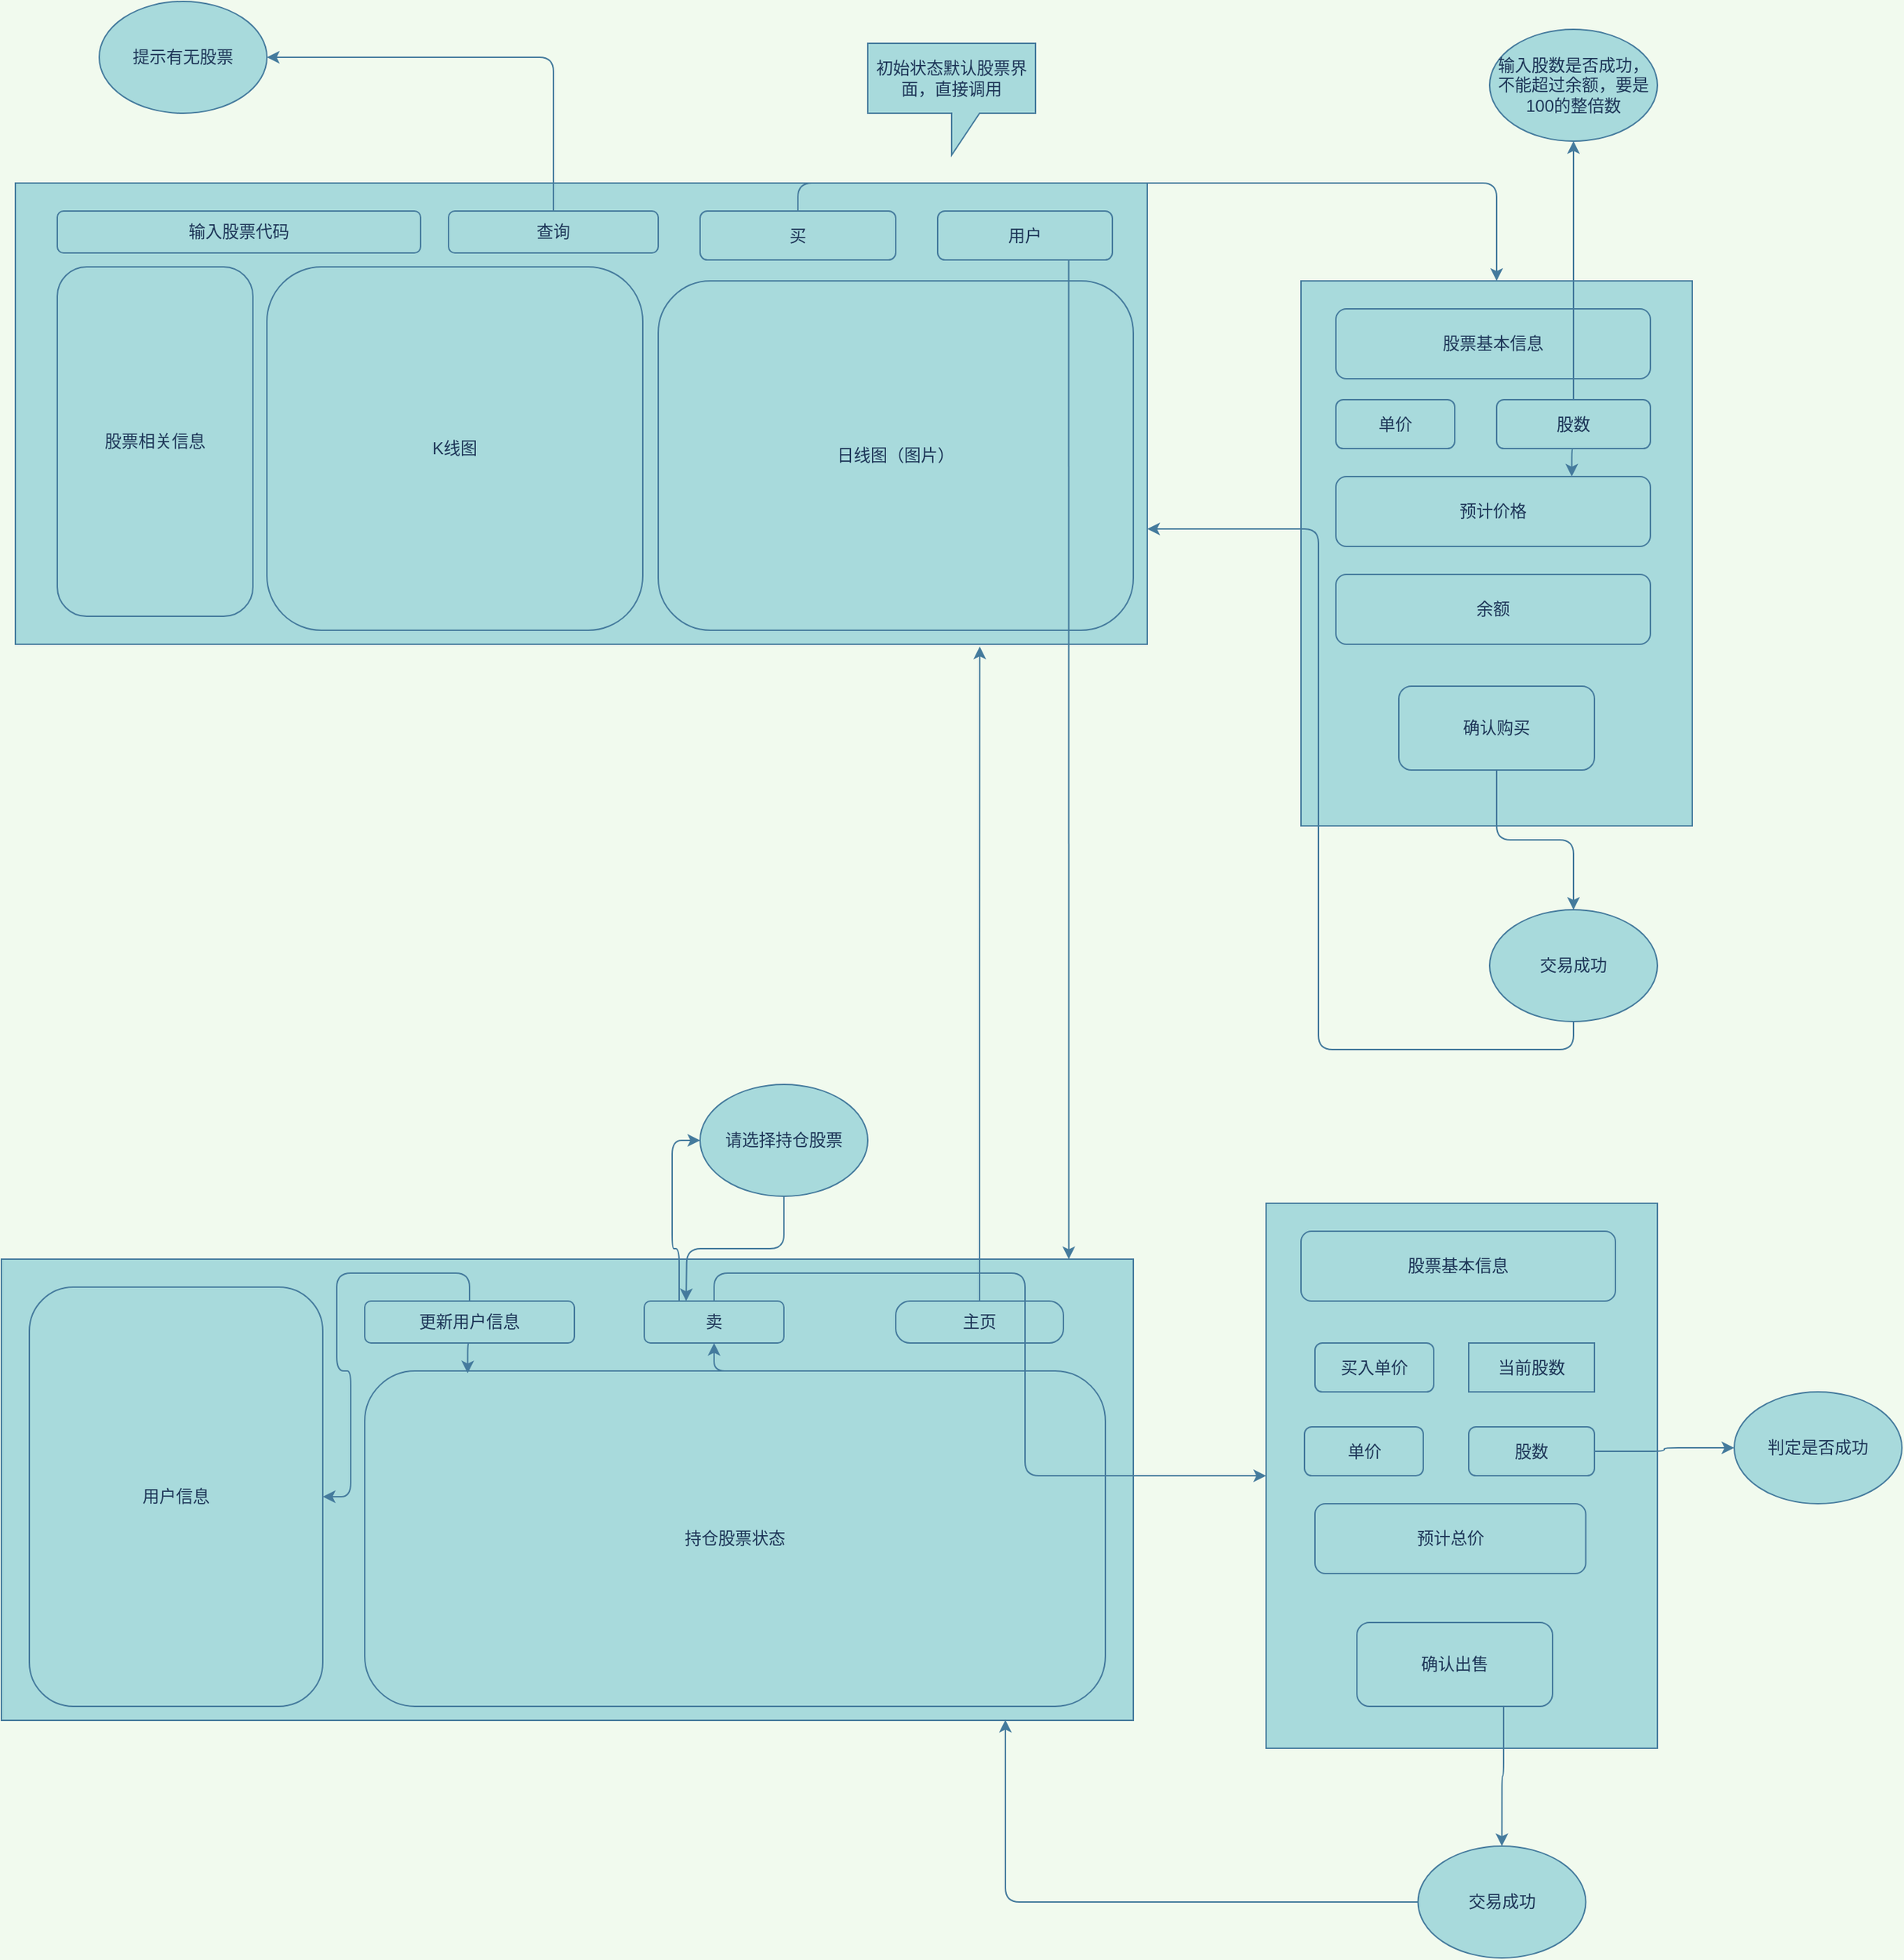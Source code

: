 <mxfile version="13.6.10" type="device"><diagram id="bjJwNGDT_q05Eu2Riklu" name="Page-1"><mxGraphModel dx="1483" dy="783" grid="1" gridSize="10" guides="1" tooltips="1" connect="1" arrows="1" fold="1" page="1" pageScale="1" pageWidth="2339" pageHeight="3300" background="#F1FAEE" math="0" shadow="0"><root><mxCell id="0"/><mxCell id="1" parent="0"/><mxCell id="jHJOKZJKr09kS8B5rXs1-30" value="c" style="rounded=0;whiteSpace=wrap;html=1;fillColor=#A8DADC;strokeColor=#457B9D;fontColor=#1D3557;" parent="1" vertex="1"><mxGeometry x="310" y="180" width="810" height="330" as="geometry"/></mxCell><mxCell id="jHJOKZJKr09kS8B5rXs1-32" value="" style="rounded=0;whiteSpace=wrap;html=1;fillColor=#A8DADC;strokeColor=#457B9D;fontColor=#1D3557;" parent="1" vertex="1"><mxGeometry x="300" y="950" width="810" height="330" as="geometry"/></mxCell><mxCell id="jHJOKZJKr09kS8B5rXs1-45" value="输入股票代码" style="rounded=1;whiteSpace=wrap;html=1;fillColor=#A8DADC;strokeColor=#457B9D;fontColor=#1D3557;" parent="1" vertex="1"><mxGeometry x="340" y="200" width="260" height="30" as="geometry"/></mxCell><mxCell id="jHJOKZJKr09kS8B5rXs1-46" value="股票相关信息" style="rounded=1;whiteSpace=wrap;html=1;fillColor=#A8DADC;strokeColor=#457B9D;fontColor=#1D3557;" parent="1" vertex="1"><mxGeometry x="340" y="240" width="140" height="250" as="geometry"/></mxCell><mxCell id="jHJOKZJKr09kS8B5rXs1-52" value="K线图" style="rounded=1;whiteSpace=wrap;html=1;fillColor=#A8DADC;strokeColor=#457B9D;fontColor=#1D3557;" parent="1" vertex="1"><mxGeometry x="490" y="240" width="269" height="260" as="geometry"/></mxCell><mxCell id="jHJOKZJKr09kS8B5rXs1-53" value="日线图（图片）" style="rounded=1;whiteSpace=wrap;html=1;fillColor=#A8DADC;strokeColor=#457B9D;fontColor=#1D3557;" parent="1" vertex="1"><mxGeometry x="770" y="250" width="340" height="250" as="geometry"/></mxCell><mxCell id="jBmurquIxoSsvVn-A01K-44" style="edgeStyle=orthogonalEdgeStyle;curved=0;rounded=1;sketch=0;orthogonalLoop=1;jettySize=auto;html=1;exitX=0.75;exitY=1;exitDx=0;exitDy=0;entryX=0.943;entryY=0;entryDx=0;entryDy=0;entryPerimeter=0;strokeColor=#457B9D;fillColor=#A8DADC;fontColor=#1D3557;" edge="1" parent="1" source="jHJOKZJKr09kS8B5rXs1-54" target="jHJOKZJKr09kS8B5rXs1-32"><mxGeometry relative="1" as="geometry"/></mxCell><mxCell id="jHJOKZJKr09kS8B5rXs1-54" value="用户" style="rounded=1;whiteSpace=wrap;html=1;fillColor=#A8DADC;strokeColor=#457B9D;fontColor=#1D3557;" parent="1" vertex="1"><mxGeometry x="970" y="200" width="125" height="35" as="geometry"/></mxCell><mxCell id="jBmurquIxoSsvVn-A01K-40" style="edgeStyle=orthogonalEdgeStyle;curved=0;rounded=1;sketch=0;orthogonalLoop=1;jettySize=auto;html=1;exitX=0.5;exitY=0;exitDx=0;exitDy=0;entryX=0.852;entryY=1.005;entryDx=0;entryDy=0;entryPerimeter=0;strokeColor=#457B9D;fillColor=#A8DADC;fontColor=#1D3557;" edge="1" parent="1" source="jHJOKZJKr09kS8B5rXs1-64" target="jHJOKZJKr09kS8B5rXs1-30"><mxGeometry relative="1" as="geometry"/></mxCell><mxCell id="jHJOKZJKr09kS8B5rXs1-64" value="主页" style="rounded=1;whiteSpace=wrap;html=1;arcSize=34;fillColor=#A8DADC;strokeColor=#457B9D;fontColor=#1D3557;" parent="1" vertex="1"><mxGeometry x="940" y="980" width="120" height="30" as="geometry"/></mxCell><mxCell id="jBmurquIxoSsvVn-A01K-66" style="edgeStyle=orthogonalEdgeStyle;curved=0;rounded=1;sketch=0;orthogonalLoop=1;jettySize=auto;html=1;exitX=0.5;exitY=0;exitDx=0;exitDy=0;entryX=0.5;entryY=1;entryDx=0;entryDy=0;strokeColor=#457B9D;fillColor=#A8DADC;fontColor=#1D3557;" edge="1" parent="1" source="jHJOKZJKr09kS8B5rXs1-66" target="jHJOKZJKr09kS8B5rXs1-71"><mxGeometry relative="1" as="geometry"/></mxCell><mxCell id="jHJOKZJKr09kS8B5rXs1-66" value="持仓股票状态" style="rounded=1;whiteSpace=wrap;html=1;fillColor=#A8DADC;strokeColor=#457B9D;fontColor=#1D3557;" parent="1" vertex="1"><mxGeometry x="560" y="1030" width="530" height="240" as="geometry"/></mxCell><mxCell id="jBmurquIxoSsvVn-A01K-61" style="edgeStyle=orthogonalEdgeStyle;curved=0;rounded=1;sketch=0;orthogonalLoop=1;jettySize=auto;html=1;exitX=0.5;exitY=0;exitDx=0;exitDy=0;strokeColor=#457B9D;fillColor=#A8DADC;fontColor=#1D3557;" edge="1" parent="1" source="jHJOKZJKr09kS8B5rXs1-71" target="jBmurquIxoSsvVn-A01K-51"><mxGeometry relative="1" as="geometry"/></mxCell><mxCell id="jBmurquIxoSsvVn-A01K-68" style="edgeStyle=orthogonalEdgeStyle;curved=0;rounded=1;sketch=0;orthogonalLoop=1;jettySize=auto;html=1;exitX=0.25;exitY=0;exitDx=0;exitDy=0;entryX=0;entryY=0.5;entryDx=0;entryDy=0;strokeColor=#457B9D;fillColor=#A8DADC;fontColor=#1D3557;" edge="1" parent="1" source="jHJOKZJKr09kS8B5rXs1-71" target="jBmurquIxoSsvVn-A01K-67"><mxGeometry relative="1" as="geometry"/></mxCell><mxCell id="jHJOKZJKr09kS8B5rXs1-71" value="卖" style="rounded=1;whiteSpace=wrap;html=1;fillColor=#A8DADC;strokeColor=#457B9D;fontColor=#1D3557;" parent="1" vertex="1"><mxGeometry x="760" y="980" width="100" height="30" as="geometry"/></mxCell><mxCell id="jHJOKZJKr09kS8B5rXs1-73" value="用户信息" style="rounded=1;whiteSpace=wrap;html=1;fillColor=#A8DADC;strokeColor=#457B9D;fontColor=#1D3557;" parent="1" vertex="1"><mxGeometry x="320" y="970" width="210" height="300" as="geometry"/></mxCell><mxCell id="jBmurquIxoSsvVn-A01K-4" style="edgeStyle=orthogonalEdgeStyle;curved=0;rounded=1;sketch=0;orthogonalLoop=1;jettySize=auto;html=1;exitX=0.5;exitY=0;exitDx=0;exitDy=0;entryX=1;entryY=0.5;entryDx=0;entryDy=0;strokeColor=#457B9D;fillColor=#A8DADC;fontColor=#1D3557;" edge="1" parent="1" source="jBmurquIxoSsvVn-A01K-2" target="jBmurquIxoSsvVn-A01K-3"><mxGeometry relative="1" as="geometry"/></mxCell><mxCell id="jBmurquIxoSsvVn-A01K-2" value="查询" style="rounded=1;whiteSpace=wrap;html=1;fillColor=#A8DADC;strokeColor=#457B9D;fontColor=#1D3557;" vertex="1" parent="1"><mxGeometry x="620" y="200" width="150" height="30" as="geometry"/></mxCell><mxCell id="jBmurquIxoSsvVn-A01K-3" value="提示有无股票" style="ellipse;whiteSpace=wrap;html=1;rounded=0;sketch=0;strokeColor=#457B9D;fillColor=#A8DADC;fontColor=#1D3557;" vertex="1" parent="1"><mxGeometry x="370" y="50" width="120" height="80" as="geometry"/></mxCell><mxCell id="jBmurquIxoSsvVn-A01K-41" style="edgeStyle=orthogonalEdgeStyle;curved=0;rounded=1;sketch=0;orthogonalLoop=1;jettySize=auto;html=1;exitX=0.5;exitY=0;exitDx=0;exitDy=0;entryX=0.5;entryY=0;entryDx=0;entryDy=0;strokeColor=#457B9D;fillColor=#A8DADC;fontColor=#1D3557;" edge="1" parent="1" source="jBmurquIxoSsvVn-A01K-8" target="jBmurquIxoSsvVn-A01K-20"><mxGeometry relative="1" as="geometry"/></mxCell><mxCell id="jBmurquIxoSsvVn-A01K-8" value="买" style="rounded=1;whiteSpace=wrap;html=1;fillColor=#A8DADC;strokeColor=#457B9D;fontColor=#1D3557;" vertex="1" parent="1"><mxGeometry x="800" y="200" width="140" height="35" as="geometry"/></mxCell><mxCell id="jBmurquIxoSsvVn-A01K-11" value="初始状态默认股票界面，直接调用" style="shape=callout;whiteSpace=wrap;html=1;perimeter=calloutPerimeter;rounded=0;sketch=0;strokeColor=#457B9D;fillColor=#A8DADC;fontColor=#1D3557;" vertex="1" parent="1"><mxGeometry x="920" y="80" width="120" height="80" as="geometry"/></mxCell><mxCell id="jBmurquIxoSsvVn-A01K-48" style="edgeStyle=orthogonalEdgeStyle;curved=0;rounded=1;sketch=0;orthogonalLoop=1;jettySize=auto;html=1;exitX=0.5;exitY=0;exitDx=0;exitDy=0;strokeColor=#457B9D;fillColor=#A8DADC;fontColor=#1D3557;" edge="1" parent="1" source="jBmurquIxoSsvVn-A01K-14" target="jHJOKZJKr09kS8B5rXs1-73"><mxGeometry relative="1" as="geometry"/></mxCell><mxCell id="jBmurquIxoSsvVn-A01K-49" style="edgeStyle=orthogonalEdgeStyle;curved=0;rounded=1;sketch=0;orthogonalLoop=1;jettySize=auto;html=1;exitX=0.5;exitY=1;exitDx=0;exitDy=0;entryX=0.139;entryY=0.007;entryDx=0;entryDy=0;entryPerimeter=0;strokeColor=#457B9D;fillColor=#A8DADC;fontColor=#1D3557;" edge="1" parent="1" source="jBmurquIxoSsvVn-A01K-14" target="jHJOKZJKr09kS8B5rXs1-66"><mxGeometry relative="1" as="geometry"/></mxCell><mxCell id="jBmurquIxoSsvVn-A01K-14" value="更新用户信息" style="rounded=1;whiteSpace=wrap;html=1;fillColor=#A8DADC;strokeColor=#457B9D;fontColor=#1D3557;" vertex="1" parent="1"><mxGeometry x="560" y="980" width="150" height="30" as="geometry"/></mxCell><mxCell id="jBmurquIxoSsvVn-A01K-20" value="" style="rounded=0;whiteSpace=wrap;html=1;sketch=0;strokeColor=#457B9D;fillColor=#A8DADC;fontColor=#1D3557;" vertex="1" parent="1"><mxGeometry x="1230" y="250" width="280" height="390" as="geometry"/></mxCell><mxCell id="jBmurquIxoSsvVn-A01K-22" value="股票基本信息" style="rounded=1;whiteSpace=wrap;html=1;sketch=0;strokeColor=#457B9D;fillColor=#A8DADC;fontColor=#1D3557;" vertex="1" parent="1"><mxGeometry x="1255" y="270" width="225" height="50" as="geometry"/></mxCell><mxCell id="jBmurquIxoSsvVn-A01K-23" value="单价" style="rounded=1;whiteSpace=wrap;html=1;sketch=0;strokeColor=#457B9D;fillColor=#A8DADC;fontColor=#1D3557;" vertex="1" parent="1"><mxGeometry x="1255" y="335" width="85" height="35" as="geometry"/></mxCell><mxCell id="jBmurquIxoSsvVn-A01K-45" style="edgeStyle=orthogonalEdgeStyle;curved=0;rounded=1;sketch=0;orthogonalLoop=1;jettySize=auto;html=1;exitX=0.5;exitY=1;exitDx=0;exitDy=0;entryX=0.75;entryY=0;entryDx=0;entryDy=0;strokeColor=#457B9D;fillColor=#A8DADC;fontColor=#1D3557;" edge="1" parent="1" source="jBmurquIxoSsvVn-A01K-24" target="jBmurquIxoSsvVn-A01K-29"><mxGeometry relative="1" as="geometry"/></mxCell><mxCell id="jBmurquIxoSsvVn-A01K-47" style="edgeStyle=orthogonalEdgeStyle;curved=0;rounded=1;sketch=0;orthogonalLoop=1;jettySize=auto;html=1;exitX=0.5;exitY=0;exitDx=0;exitDy=0;entryX=0.5;entryY=1;entryDx=0;entryDy=0;strokeColor=#457B9D;fillColor=#A8DADC;fontColor=#1D3557;" edge="1" parent="1" source="jBmurquIxoSsvVn-A01K-24" target="jBmurquIxoSsvVn-A01K-46"><mxGeometry relative="1" as="geometry"/></mxCell><mxCell id="jBmurquIxoSsvVn-A01K-24" value="股数" style="rounded=1;whiteSpace=wrap;html=1;sketch=0;strokeColor=#457B9D;fillColor=#A8DADC;fontColor=#1D3557;" vertex="1" parent="1"><mxGeometry x="1370" y="335" width="110" height="35" as="geometry"/></mxCell><mxCell id="jBmurquIxoSsvVn-A01K-29" value="预计价格" style="rounded=1;whiteSpace=wrap;html=1;sketch=0;strokeColor=#457B9D;fillColor=#A8DADC;fontColor=#1D3557;" vertex="1" parent="1"><mxGeometry x="1255" y="390" width="225" height="50" as="geometry"/></mxCell><mxCell id="jBmurquIxoSsvVn-A01K-30" value="余额" style="rounded=1;whiteSpace=wrap;html=1;sketch=0;strokeColor=#457B9D;fillColor=#A8DADC;fontColor=#1D3557;" vertex="1" parent="1"><mxGeometry x="1255" y="460" width="225" height="50" as="geometry"/></mxCell><mxCell id="jBmurquIxoSsvVn-A01K-71" style="edgeStyle=orthogonalEdgeStyle;curved=0;rounded=1;sketch=0;orthogonalLoop=1;jettySize=auto;html=1;exitX=0.5;exitY=1;exitDx=0;exitDy=0;entryX=0.5;entryY=0;entryDx=0;entryDy=0;strokeColor=#457B9D;fillColor=#A8DADC;fontColor=#1D3557;" edge="1" parent="1" source="jBmurquIxoSsvVn-A01K-31" target="jBmurquIxoSsvVn-A01K-70"><mxGeometry relative="1" as="geometry"/></mxCell><mxCell id="jBmurquIxoSsvVn-A01K-31" value="确认购买" style="rounded=1;whiteSpace=wrap;html=1;sketch=0;strokeColor=#457B9D;fillColor=#A8DADC;fontColor=#1D3557;" vertex="1" parent="1"><mxGeometry x="1300" y="540" width="140" height="60" as="geometry"/></mxCell><mxCell id="jBmurquIxoSsvVn-A01K-46" value="输入股数是否成功，不能超过余额，要是100的整倍数" style="ellipse;whiteSpace=wrap;html=1;rounded=0;sketch=0;strokeColor=#457B9D;fillColor=#A8DADC;fontColor=#1D3557;" vertex="1" parent="1"><mxGeometry x="1365" y="70" width="120" height="80" as="geometry"/></mxCell><mxCell id="jBmurquIxoSsvVn-A01K-51" value="" style="rounded=0;whiteSpace=wrap;html=1;sketch=0;strokeColor=#457B9D;fillColor=#A8DADC;fontColor=#1D3557;" vertex="1" parent="1"><mxGeometry x="1205" y="910" width="280" height="390" as="geometry"/></mxCell><mxCell id="jBmurquIxoSsvVn-A01K-52" value="股票基本信息" style="rounded=1;whiteSpace=wrap;html=1;sketch=0;strokeColor=#457B9D;fillColor=#A8DADC;fontColor=#1D3557;" vertex="1" parent="1"><mxGeometry x="1230" y="930" width="225" height="50" as="geometry"/></mxCell><mxCell id="jBmurquIxoSsvVn-A01K-53" value="单价" style="rounded=1;whiteSpace=wrap;html=1;sketch=0;strokeColor=#457B9D;fillColor=#A8DADC;fontColor=#1D3557;" vertex="1" parent="1"><mxGeometry x="1232.5" y="1070" width="85" height="35" as="geometry"/></mxCell><mxCell id="jBmurquIxoSsvVn-A01K-65" style="edgeStyle=orthogonalEdgeStyle;curved=0;rounded=1;sketch=0;orthogonalLoop=1;jettySize=auto;html=1;exitX=1;exitY=0.5;exitDx=0;exitDy=0;entryX=0;entryY=0.5;entryDx=0;entryDy=0;strokeColor=#457B9D;fillColor=#A8DADC;fontColor=#1D3557;" edge="1" parent="1" source="jBmurquIxoSsvVn-A01K-55" target="jBmurquIxoSsvVn-A01K-64"><mxGeometry relative="1" as="geometry"/></mxCell><mxCell id="jBmurquIxoSsvVn-A01K-55" value="股数" style="rounded=1;whiteSpace=wrap;html=1;sketch=0;strokeColor=#457B9D;fillColor=#A8DADC;fontColor=#1D3557;" vertex="1" parent="1"><mxGeometry x="1350" y="1070" width="90" height="35" as="geometry"/></mxCell><mxCell id="jBmurquIxoSsvVn-A01K-56" value="预计总价" style="rounded=1;whiteSpace=wrap;html=1;sketch=0;strokeColor=#457B9D;fillColor=#A8DADC;fontColor=#1D3557;" vertex="1" parent="1"><mxGeometry x="1240" y="1125" width="193.75" height="50" as="geometry"/></mxCell><mxCell id="jBmurquIxoSsvVn-A01K-74" style="edgeStyle=orthogonalEdgeStyle;curved=0;rounded=1;sketch=0;orthogonalLoop=1;jettySize=auto;html=1;exitX=0.75;exitY=1;exitDx=0;exitDy=0;entryX=0.5;entryY=0;entryDx=0;entryDy=0;strokeColor=#457B9D;fillColor=#A8DADC;fontColor=#1D3557;" edge="1" parent="1" source="jBmurquIxoSsvVn-A01K-58" target="jBmurquIxoSsvVn-A01K-72"><mxGeometry relative="1" as="geometry"/></mxCell><mxCell id="jBmurquIxoSsvVn-A01K-58" value="确认出售" style="rounded=1;whiteSpace=wrap;html=1;sketch=0;strokeColor=#457B9D;fillColor=#A8DADC;fontColor=#1D3557;" vertex="1" parent="1"><mxGeometry x="1270" y="1210" width="140" height="60" as="geometry"/></mxCell><mxCell id="jBmurquIxoSsvVn-A01K-59" value="买入单价" style="rounded=1;whiteSpace=wrap;html=1;sketch=0;strokeColor=#457B9D;fillColor=#A8DADC;fontColor=#1D3557;" vertex="1" parent="1"><mxGeometry x="1240" y="1010" width="85" height="35" as="geometry"/></mxCell><mxCell id="jBmurquIxoSsvVn-A01K-60" value="当前股数" style="rounded=1;whiteSpace=wrap;html=1;sketch=0;strokeColor=#457B9D;fillColor=#A8DADC;fontColor=#1D3557;arcSize=0;" vertex="1" parent="1"><mxGeometry x="1350" y="1010" width="90" height="35" as="geometry"/></mxCell><mxCell id="jBmurquIxoSsvVn-A01K-64" value="判定是否成功" style="ellipse;whiteSpace=wrap;html=1;rounded=0;sketch=0;strokeColor=#457B9D;fillColor=#A8DADC;fontColor=#1D3557;" vertex="1" parent="1"><mxGeometry x="1540" y="1045" width="120" height="80" as="geometry"/></mxCell><mxCell id="jBmurquIxoSsvVn-A01K-69" style="edgeStyle=orthogonalEdgeStyle;curved=0;rounded=1;sketch=0;orthogonalLoop=1;jettySize=auto;html=1;exitX=0.5;exitY=1;exitDx=0;exitDy=0;strokeColor=#457B9D;fillColor=#A8DADC;fontColor=#1D3557;" edge="1" parent="1" source="jBmurquIxoSsvVn-A01K-67"><mxGeometry relative="1" as="geometry"><mxPoint x="790" y="980" as="targetPoint"/></mxGeometry></mxCell><mxCell id="jBmurquIxoSsvVn-A01K-67" value="请选择持仓股票" style="ellipse;whiteSpace=wrap;html=1;rounded=0;sketch=0;strokeColor=#457B9D;fillColor=#A8DADC;fontColor=#1D3557;" vertex="1" parent="1"><mxGeometry x="800" y="825" width="120" height="80" as="geometry"/></mxCell><mxCell id="jBmurquIxoSsvVn-A01K-76" style="edgeStyle=orthogonalEdgeStyle;curved=0;rounded=1;sketch=0;orthogonalLoop=1;jettySize=auto;html=1;exitX=0.5;exitY=1;exitDx=0;exitDy=0;entryX=1;entryY=0.75;entryDx=0;entryDy=0;strokeColor=#457B9D;fillColor=#A8DADC;fontColor=#1D3557;" edge="1" parent="1" source="jBmurquIxoSsvVn-A01K-70" target="jHJOKZJKr09kS8B5rXs1-30"><mxGeometry relative="1" as="geometry"/></mxCell><mxCell id="jBmurquIxoSsvVn-A01K-70" value="交易成功" style="ellipse;whiteSpace=wrap;html=1;rounded=0;sketch=0;strokeColor=#457B9D;fillColor=#A8DADC;fontColor=#1D3557;" vertex="1" parent="1"><mxGeometry x="1365" y="700" width="120" height="80" as="geometry"/></mxCell><mxCell id="jBmurquIxoSsvVn-A01K-75" style="edgeStyle=orthogonalEdgeStyle;curved=0;rounded=1;sketch=0;orthogonalLoop=1;jettySize=auto;html=1;exitX=0;exitY=0.5;exitDx=0;exitDy=0;strokeColor=#457B9D;fillColor=#A8DADC;fontColor=#1D3557;entryX=0.887;entryY=0.999;entryDx=0;entryDy=0;entryPerimeter=0;" edge="1" parent="1" source="jBmurquIxoSsvVn-A01K-72" target="jHJOKZJKr09kS8B5rXs1-32"><mxGeometry relative="1" as="geometry"><mxPoint x="1020" y="1320" as="targetPoint"/></mxGeometry></mxCell><mxCell id="jBmurquIxoSsvVn-A01K-72" value="交易成功" style="ellipse;whiteSpace=wrap;html=1;rounded=0;sketch=0;strokeColor=#457B9D;fillColor=#A8DADC;fontColor=#1D3557;" vertex="1" parent="1"><mxGeometry x="1313.75" y="1370" width="120" height="80" as="geometry"/></mxCell></root></mxGraphModel></diagram></mxfile>